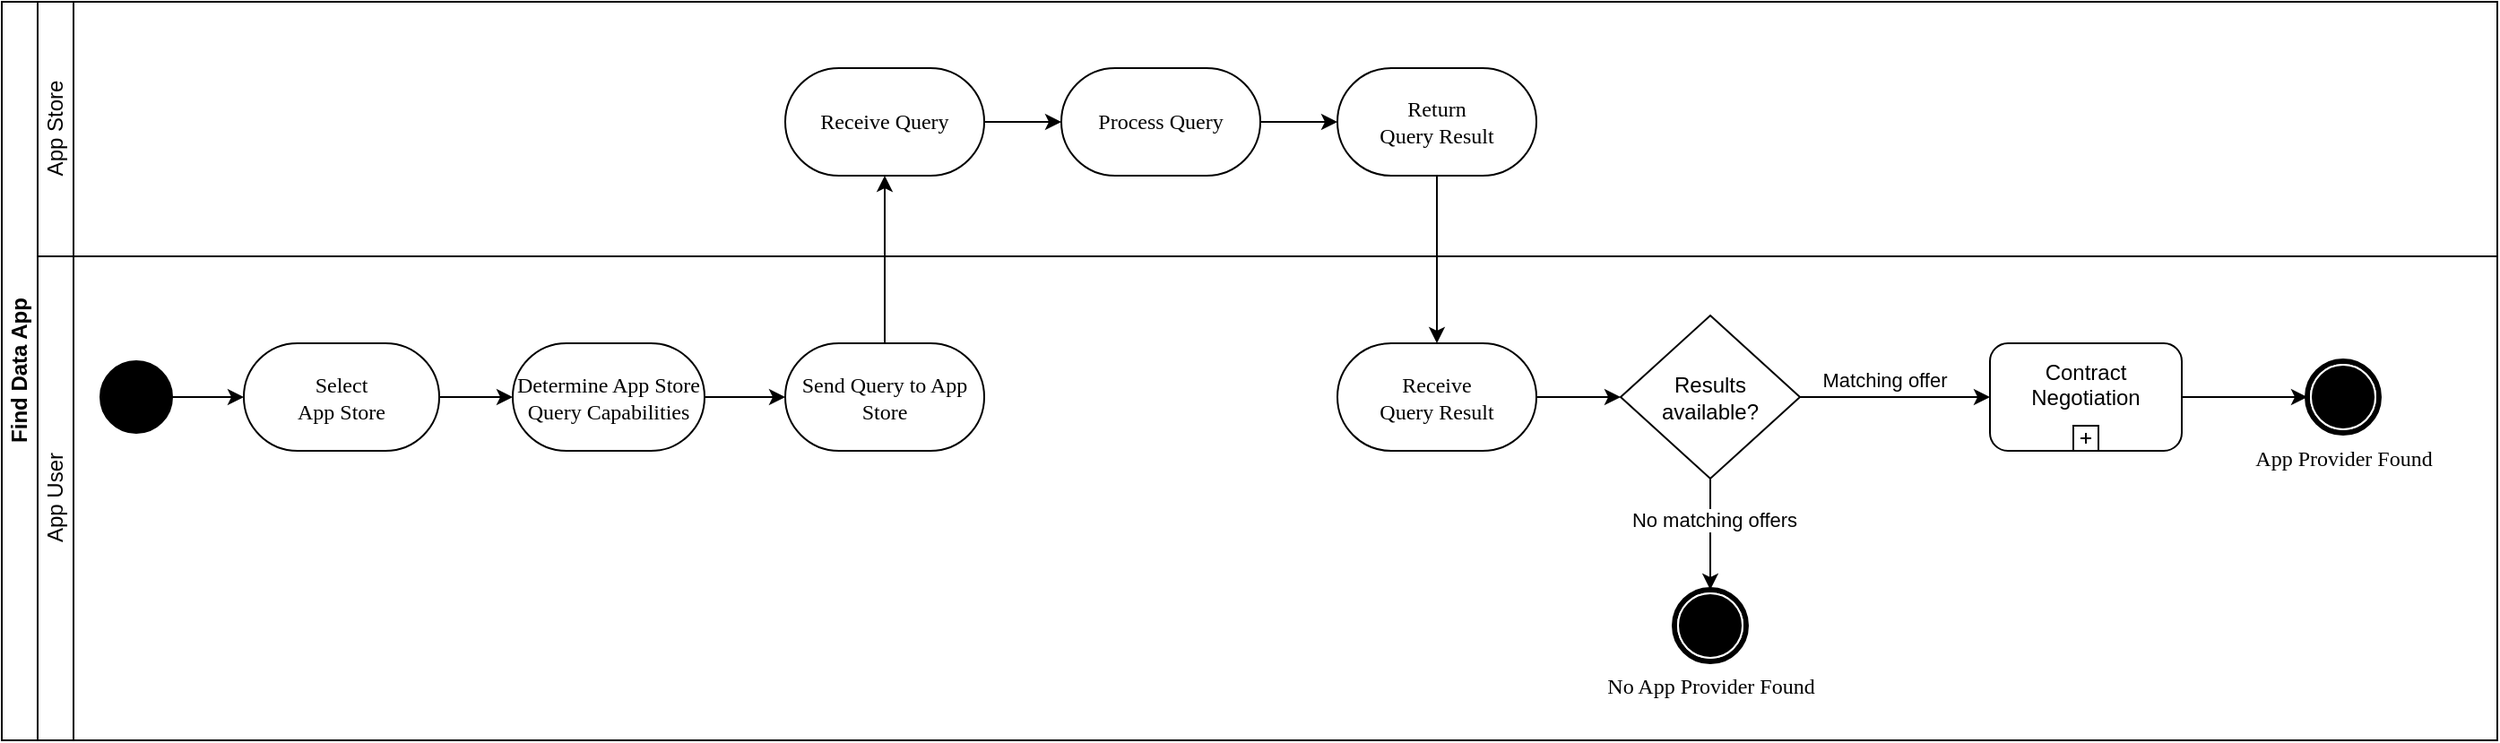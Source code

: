 <mxfile version="17.4.0" type="google"><diagram id="prtHgNgQTEPvFCAcTncT" name="Page-1"><mxGraphModel grid="0" page="1" gridSize="10" guides="1" tooltips="1" connect="1" arrows="1" fold="1" pageScale="1" pageWidth="827" pageHeight="1169" math="0" shadow="0"><root><mxCell id="0"/><mxCell id="1" parent="0"/><mxCell id="dNxyNK7c78bLwvsdeMH5-19" value="Find Data App" style="swimlane;html=1;childLayout=stackLayout;resizeParent=1;resizeParentMax=0;horizontal=0;startSize=20;horizontalStack=0;flipH=0;direction=east;" vertex="1" parent="1"><mxGeometry x="90" y="30" width="1392" height="412" as="geometry"/></mxCell><mxCell id="dNxyNK7c78bLwvsdeMH5-27" value="" style="edgeStyle=orthogonalEdgeStyle;rounded=0;orthogonalLoop=1;jettySize=auto;html=1;dashed=1;endArrow=none;endFill=0;" edge="1" parent="dNxyNK7c78bLwvsdeMH5-19"><mxGeometry relative="1" as="geometry"><mxPoint x="180" y="90" as="sourcePoint"/><mxPoint x="180.034" y="90" as="targetPoint"/></mxGeometry></mxCell><mxCell id="dNxyNK7c78bLwvsdeMH5-22" value="App Store" style="swimlane;html=1;startSize=20;horizontal=0;fontStyle=0" vertex="1" parent="dNxyNK7c78bLwvsdeMH5-19"><mxGeometry x="20" width="1372" height="142" as="geometry"/></mxCell><mxCell id="uVfh3GT1M28bKxcgiAx--29" style="edgeStyle=orthogonalEdgeStyle;rounded=0;orthogonalLoop=1;jettySize=auto;html=1;" edge="1" parent="dNxyNK7c78bLwvsdeMH5-22" source="uVfh3GT1M28bKxcgiAx--25" target="uVfh3GT1M28bKxcgiAx--27"><mxGeometry relative="1" as="geometry"/></mxCell><mxCell id="uVfh3GT1M28bKxcgiAx--25" value="Receive Query" style="rounded=1;whiteSpace=wrap;html=1;shadow=0;comic=0;labelBackgroundColor=none;strokeWidth=1;fontFamily=Verdana;fontSize=12;align=center;arcSize=50;" vertex="1" parent="dNxyNK7c78bLwvsdeMH5-22"><mxGeometry x="417" y="37" width="111" height="60" as="geometry"/></mxCell><mxCell id="uVfh3GT1M28bKxcgiAx--31" style="edgeStyle=orthogonalEdgeStyle;rounded=0;orthogonalLoop=1;jettySize=auto;html=1;" edge="1" parent="dNxyNK7c78bLwvsdeMH5-22" source="uVfh3GT1M28bKxcgiAx--27" target="uVfh3GT1M28bKxcgiAx--30"><mxGeometry relative="1" as="geometry"/></mxCell><mxCell id="uVfh3GT1M28bKxcgiAx--27" value="Process Query" style="rounded=1;whiteSpace=wrap;html=1;shadow=0;comic=0;labelBackgroundColor=none;strokeWidth=1;fontFamily=Verdana;fontSize=12;align=center;arcSize=50;" vertex="1" parent="dNxyNK7c78bLwvsdeMH5-22"><mxGeometry x="571" y="37" width="111" height="60" as="geometry"/></mxCell><mxCell id="uVfh3GT1M28bKxcgiAx--30" value="Return&lt;br&gt;Query Result" style="rounded=1;whiteSpace=wrap;html=1;shadow=0;comic=0;labelBackgroundColor=none;strokeWidth=1;fontFamily=Verdana;fontSize=12;align=center;arcSize=50;" vertex="1" parent="dNxyNK7c78bLwvsdeMH5-22"><mxGeometry x="725" y="37" width="111" height="60" as="geometry"/></mxCell><mxCell id="uVfh3GT1M28bKxcgiAx--33" style="edgeStyle=orthogonalEdgeStyle;rounded=0;orthogonalLoop=1;jettySize=auto;html=1;endArrow=classic;endFill=1;startArrow=none;startFill=0;endSize=6;startSize=6;" edge="1" parent="dNxyNK7c78bLwvsdeMH5-19" source="uVfh3GT1M28bKxcgiAx--30" target="uVfh3GT1M28bKxcgiAx--32"><mxGeometry relative="1" as="geometry"/></mxCell><mxCell id="uVfh3GT1M28bKxcgiAx--26" style="edgeStyle=orthogonalEdgeStyle;rounded=0;orthogonalLoop=1;jettySize=auto;html=1;entryX=0.5;entryY=1;entryDx=0;entryDy=0;endArrow=classic;endFill=1;startArrow=none;startFill=0;endSize=6;startSize=6;strokeWidth=1;exitX=0.5;exitY=0;exitDx=0;exitDy=0;" edge="1" parent="dNxyNK7c78bLwvsdeMH5-19" source="uVfh3GT1M28bKxcgiAx--23" target="uVfh3GT1M28bKxcgiAx--25"><mxGeometry relative="1" as="geometry"><mxPoint x="569" y="248" as="sourcePoint"/></mxGeometry></mxCell><mxCell id="uVfh3GT1M28bKxcgiAx--11" value="App User" style="swimlane;html=1;startSize=20;horizontal=0;fontStyle=0" vertex="1" parent="dNxyNK7c78bLwvsdeMH5-19"><mxGeometry x="20" y="142" width="1372" height="270" as="geometry"/></mxCell><mxCell id="wiI2pj7NbJvjHoOLdIeQ-2" value="" style="ellipse;whiteSpace=wrap;html=1;rounded=0;shadow=0;comic=0;labelBackgroundColor=none;strokeWidth=1;fillColor=#000000;fontFamily=Verdana;fontSize=12;align=center;" vertex="1" parent="uVfh3GT1M28bKxcgiAx--11"><mxGeometry x="35" y="58.5" width="40" height="40" as="geometry"/></mxCell><mxCell id="uVfh3GT1M28bKxcgiAx--22" style="edgeStyle=orthogonalEdgeStyle;rounded=0;orthogonalLoop=1;jettySize=auto;html=1;" edge="1" parent="uVfh3GT1M28bKxcgiAx--11" source="wiI2pj7NbJvjHoOLdIeQ-3" target="uVfh3GT1M28bKxcgiAx--21"><mxGeometry relative="1" as="geometry"/></mxCell><mxCell id="wiI2pj7NbJvjHoOLdIeQ-3" value="&lt;div&gt;Select&lt;/div&gt;&lt;div&gt;App Store&lt;/div&gt;" style="rounded=1;whiteSpace=wrap;html=1;shadow=0;comic=0;labelBackgroundColor=none;strokeWidth=1;fontFamily=Verdana;fontSize=12;align=center;arcSize=50;" vertex="1" parent="uVfh3GT1M28bKxcgiAx--11"><mxGeometry x="115" y="48.5" width="109" height="60" as="geometry"/></mxCell><mxCell id="wiI2pj7NbJvjHoOLdIeQ-4" style="edgeStyle=orthogonalEdgeStyle;rounded=0;orthogonalLoop=1;jettySize=auto;html=1;" edge="1" parent="uVfh3GT1M28bKxcgiAx--11" source="wiI2pj7NbJvjHoOLdIeQ-2" target="wiI2pj7NbJvjHoOLdIeQ-3"><mxGeometry relative="1" as="geometry"/></mxCell><mxCell id="uVfh3GT1M28bKxcgiAx--24" style="edgeStyle=orthogonalEdgeStyle;rounded=0;orthogonalLoop=1;jettySize=auto;html=1;" edge="1" parent="uVfh3GT1M28bKxcgiAx--11" source="uVfh3GT1M28bKxcgiAx--21" target="uVfh3GT1M28bKxcgiAx--23"><mxGeometry relative="1" as="geometry"/></mxCell><mxCell id="uVfh3GT1M28bKxcgiAx--21" value="Determine App Store Query Capabilities" style="rounded=1;whiteSpace=wrap;html=1;shadow=0;comic=0;labelBackgroundColor=none;strokeWidth=1;fontFamily=Verdana;fontSize=12;align=center;arcSize=50;" vertex="1" parent="uVfh3GT1M28bKxcgiAx--11"><mxGeometry x="265" y="48.5" width="107" height="60" as="geometry"/></mxCell><mxCell id="uVfh3GT1M28bKxcgiAx--23" value="Send Query to App Store" style="rounded=1;whiteSpace=wrap;html=1;shadow=0;comic=0;labelBackgroundColor=none;strokeWidth=1;fontFamily=Verdana;fontSize=12;align=center;arcSize=50;" vertex="1" parent="uVfh3GT1M28bKxcgiAx--11"><mxGeometry x="417" y="48.5" width="111" height="60" as="geometry"/></mxCell><mxCell id="uVfh3GT1M28bKxcgiAx--34" style="edgeStyle=orthogonalEdgeStyle;rounded=0;orthogonalLoop=1;jettySize=auto;html=1;" edge="1" parent="uVfh3GT1M28bKxcgiAx--11" source="uVfh3GT1M28bKxcgiAx--32" target="wiI2pj7NbJvjHoOLdIeQ-8"><mxGeometry relative="1" as="geometry"/></mxCell><mxCell id="uVfh3GT1M28bKxcgiAx--32" value="Receive&lt;br&gt;Query Result" style="rounded=1;whiteSpace=wrap;html=1;shadow=0;comic=0;labelBackgroundColor=none;strokeWidth=1;fontFamily=Verdana;fontSize=12;align=center;arcSize=50;" vertex="1" parent="uVfh3GT1M28bKxcgiAx--11"><mxGeometry x="725" y="48.5" width="111" height="60" as="geometry"/></mxCell><mxCell id="uVfh3GT1M28bKxcgiAx--35" style="edgeStyle=orthogonalEdgeStyle;rounded=0;orthogonalLoop=1;jettySize=auto;html=1;" edge="1" parent="uVfh3GT1M28bKxcgiAx--11" source="wiI2pj7NbJvjHoOLdIeQ-8" target="wiI2pj7NbJvjHoOLdIeQ-7"><mxGeometry relative="1" as="geometry"/></mxCell><mxCell id="uVfh3GT1M28bKxcgiAx--36" value="No matching offers" style="edgeLabel;html=1;align=center;verticalAlign=middle;resizable=0;points=[];" vertex="1" connectable="0" parent="uVfh3GT1M28bKxcgiAx--35"><mxGeometry x="-0.282" y="2" relative="1" as="geometry"><mxPoint as="offset"/></mxGeometry></mxCell><mxCell id="uVfh3GT1M28bKxcgiAx--38" style="edgeStyle=orthogonalEdgeStyle;rounded=0;orthogonalLoop=1;jettySize=auto;html=1;entryX=0;entryY=0.5;entryDx=0;entryDy=0;entryPerimeter=0;" edge="1" parent="uVfh3GT1M28bKxcgiAx--11" source="wiI2pj7NbJvjHoOLdIeQ-8" target="Bihgz2muOAajCRN7-UbE-7"><mxGeometry relative="1" as="geometry"><mxPoint x="1077" y="78.5" as="targetPoint"/></mxGeometry></mxCell><mxCell id="uVfh3GT1M28bKxcgiAx--39" value="Matching offer" style="edgeLabel;html=1;align=center;verticalAlign=middle;resizable=0;points=[];" vertex="1" connectable="0" parent="uVfh3GT1M28bKxcgiAx--38"><mxGeometry x="-0.173" y="-1" relative="1" as="geometry"><mxPoint x="3" y="-11" as="offset"/></mxGeometry></mxCell><mxCell id="wiI2pj7NbJvjHoOLdIeQ-8" value="&lt;div&gt;Results&lt;/div&gt;&lt;div&gt;available?&lt;/div&gt;" style="rhombus;whiteSpace=wrap;html=1;" vertex="1" parent="uVfh3GT1M28bKxcgiAx--11"><mxGeometry x="883" y="33" width="100" height="91" as="geometry"/></mxCell><mxCell id="wiI2pj7NbJvjHoOLdIeQ-7" value="No App Provider Found" style="shape=mxgraph.bpmn.shape;html=1;verticalLabelPosition=bottom;labelBackgroundColor=#ffffff;verticalAlign=top;perimeter=ellipsePerimeter;outline=end;symbol=terminate;rounded=0;shadow=0;comic=0;strokeWidth=1;fontFamily=Verdana;fontSize=12;align=center;" vertex="1" parent="uVfh3GT1M28bKxcgiAx--11"><mxGeometry x="913" y="186" width="40" height="40" as="geometry"/></mxCell><mxCell id="uVfh3GT1M28bKxcgiAx--41" style="edgeStyle=orthogonalEdgeStyle;rounded=0;orthogonalLoop=1;jettySize=auto;html=1;entryX=0;entryY=0.5;entryDx=0;entryDy=0;exitX=1;exitY=0.5;exitDx=0;exitDy=0;exitPerimeter=0;" edge="1" parent="uVfh3GT1M28bKxcgiAx--11" source="Bihgz2muOAajCRN7-UbE-7" target="uVfh3GT1M28bKxcgiAx--40"><mxGeometry relative="1" as="geometry"><mxPoint x="1192" y="78.5" as="sourcePoint"/></mxGeometry></mxCell><mxCell id="uVfh3GT1M28bKxcgiAx--40" value="App Provider Found" style="shape=mxgraph.bpmn.shape;html=1;verticalLabelPosition=bottom;labelBackgroundColor=#ffffff;verticalAlign=top;perimeter=ellipsePerimeter;outline=end;symbol=terminate;rounded=0;shadow=0;comic=0;strokeWidth=1;fontFamily=Verdana;fontSize=12;align=center;" vertex="1" parent="uVfh3GT1M28bKxcgiAx--11"><mxGeometry x="1266" y="58.5" width="40" height="40" as="geometry"/></mxCell><mxCell id="Bihgz2muOAajCRN7-UbE-7" value="Contract&#xA;Negotiation&#xA;" style="points=[[0.25,0,0],[0.5,0,0],[0.75,0,0],[1,0.25,0],[1,0.5,0],[1,0.75,0],[0.75,1,0],[0.5,1,0],[0.25,1,0],[0,0.75,0],[0,0.5,0],[0,0.25,0]];shape=mxgraph.bpmn.task;whiteSpace=wrap;rectStyle=rounded;size=10;taskMarker=abstract;isLoopSub=1;fontSize=12;" vertex="1" parent="uVfh3GT1M28bKxcgiAx--11"><mxGeometry x="1089" y="48.5" width="107" height="60" as="geometry"/></mxCell></root></mxGraphModel></diagram></mxfile>